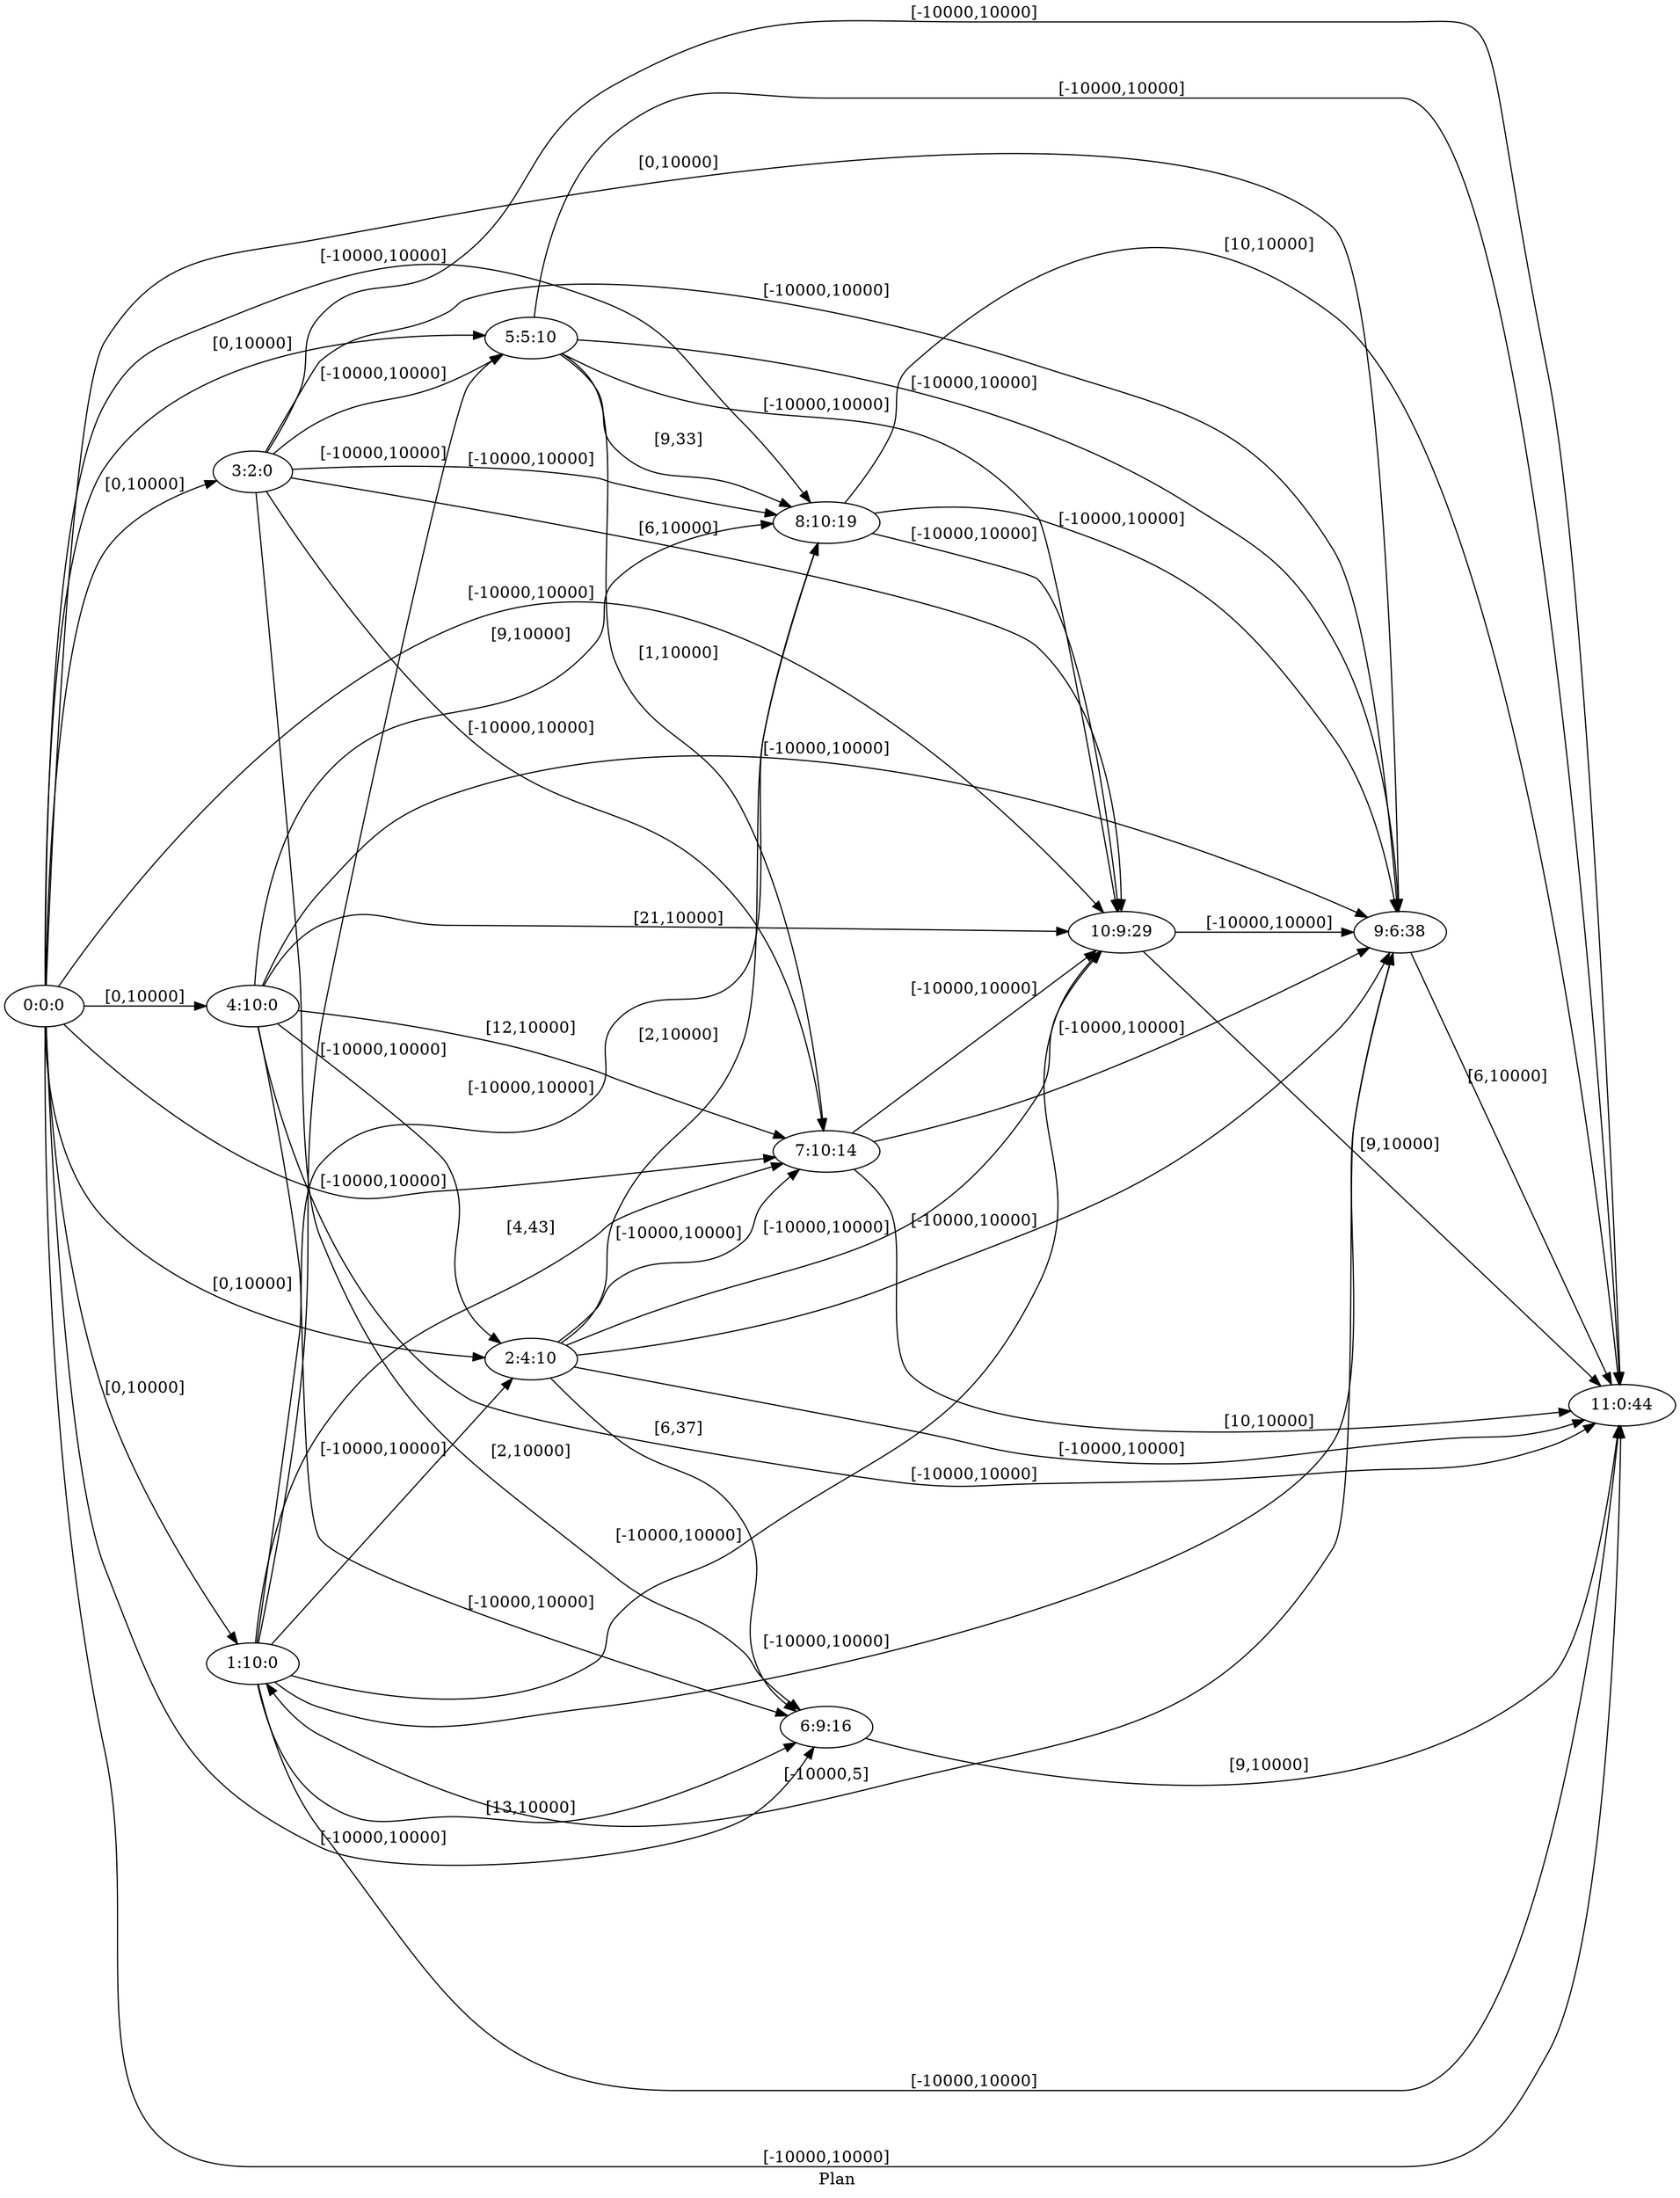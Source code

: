 digraph G {
 rankdir = LR;
 nodesep = .45; 
 size = 30;
label="Plan ";
 fldt = 0.707145;
"0:0:0"->"1:10:0"[ label = "[0,10000]"];
"0:0:0"->"2:4:10"[ label = "[0,10000]"];
"0:0:0"->"3:2:0"[ label = "[0,10000]"];
"0:0:0"->"4:10:0"[ label = "[0,10000]"];
"0:0:0"->"5:5:10"[ label = "[0,10000]"];
"0:0:0"->"6:9:16"[ label = "[-10000,10000]"];
"0:0:0"->"7:10:14"[ label = "[-10000,10000]"];
"0:0:0"->"8:10:19"[ label = "[-10000,10000]"];
"0:0:0"->"9:6:38"[ label = "[0,10000]"];
"0:0:0"->"10:9:29"[ label = "[-10000,10000]"];
"0:0:0"->"11:0:44"[ label = "[-10000,10000]"];
"1:10:0"->"2:4:10"[ label = "[-10000,10000]"];
"1:10:0"->"5:5:10"[ label = "[-10000,10000]"];
"1:10:0"->"6:9:16"[ label = "[13,10000]"];
"1:10:0"->"7:10:14"[ label = "[4,43]"];
"1:10:0"->"8:10:19"[ label = "[-10000,10000]"];
"1:10:0"->"9:6:38"[ label = "[-10000,10000]"];
"1:10:0"->"10:9:29"[ label = "[-10000,10000]"];
"1:10:0"->"11:0:44"[ label = "[-10000,10000]"];
"2:4:10"->"6:9:16"[ label = "[6,37]"];
"2:4:10"->"7:10:14"[ label = "[-10000,10000]"];
"2:4:10"->"8:10:19"[ label = "[2,10000]"];
"2:4:10"->"9:6:38"[ label = "[-10000,10000]"];
"2:4:10"->"10:9:29"[ label = "[-10000,10000]"];
"2:4:10"->"11:0:44"[ label = "[-10000,10000]"];
"3:2:0"->"5:5:10"[ label = "[-10000,10000]"];
"3:2:0"->"6:9:16"[ label = "[2,10000]"];
"3:2:0"->"7:10:14"[ label = "[-10000,10000]"];
"3:2:0"->"8:10:19"[ label = "[-10000,10000]"];
"3:2:0"->"9:6:38"[ label = "[-10000,10000]"];
"3:2:0"->"10:9:29"[ label = "[6,10000]"];
"3:2:0"->"11:0:44"[ label = "[-10000,10000]"];
"4:10:0"->"2:4:10"[ label = "[-10000,10000]"];
"4:10:0"->"6:9:16"[ label = "[-10000,10000]"];
"4:10:0"->"7:10:14"[ label = "[12,10000]"];
"4:10:0"->"8:10:19"[ label = "[9,10000]"];
"4:10:0"->"9:6:38"[ label = "[-10000,10000]"];
"4:10:0"->"10:9:29"[ label = "[21,10000]"];
"4:10:0"->"11:0:44"[ label = "[-10000,10000]"];
"5:5:10"->"7:10:14"[ label = "[1,10000]"];
"5:5:10"->"8:10:19"[ label = "[9,33]"];
"5:5:10"->"9:6:38"[ label = "[-10000,10000]"];
"5:5:10"->"10:9:29"[ label = "[-10000,10000]"];
"5:5:10"->"11:0:44"[ label = "[-10000,10000]"];
"6:9:16"->"11:0:44"[ label = "[9,10000]"];
"7:10:14"->"9:6:38"[ label = "[-10000,10000]"];
"7:10:14"->"10:9:29"[ label = "[-10000,10000]"];
"7:10:14"->"11:0:44"[ label = "[10,10000]"];
"8:10:19"->"9:6:38"[ label = "[-10000,10000]"];
"8:10:19"->"10:9:29"[ label = "[-10000,10000]"];
"8:10:19"->"11:0:44"[ label = "[10,10000]"];
"9:6:38"->"1:10:0"[ label = "[-10000,5]"];
"9:6:38"->"11:0:44"[ label = "[6,10000]"];
"10:9:29"->"9:6:38"[ label = "[-10000,10000]"];
"10:9:29"->"11:0:44"[ label = "[9,10000]"];
}
